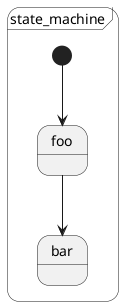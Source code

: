 {
  "sha1": "jv1byx1c7hiuyvzozqr40jgk2aokoxu",
  "insertion": {
    "when": "2024-06-03T18:59:32.293Z",
    "url": "https://forum.plantuml.net/15340/add-capability-to-nest-state-diagrams-in-package-or-frame",
    "user": "plantuml@gmail.com"
  }
}
@startuml
frame state_machine {
    state foo
    state bar
    [*] --> foo
    foo --> bar
}
@enduml
